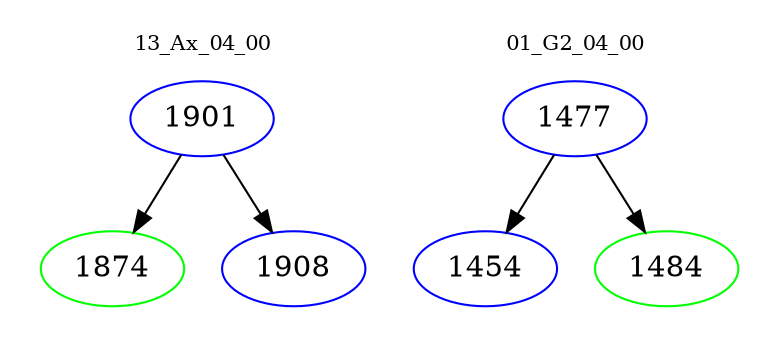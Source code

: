 digraph{
subgraph cluster_0 {
color = white
label = "13_Ax_04_00";
fontsize=10;
T0_1901 [label="1901", color="blue"]
T0_1901 -> T0_1874 [color="black"]
T0_1874 [label="1874", color="green"]
T0_1901 -> T0_1908 [color="black"]
T0_1908 [label="1908", color="blue"]
}
subgraph cluster_1 {
color = white
label = "01_G2_04_00";
fontsize=10;
T1_1477 [label="1477", color="blue"]
T1_1477 -> T1_1454 [color="black"]
T1_1454 [label="1454", color="blue"]
T1_1477 -> T1_1484 [color="black"]
T1_1484 [label="1484", color="green"]
}
}

